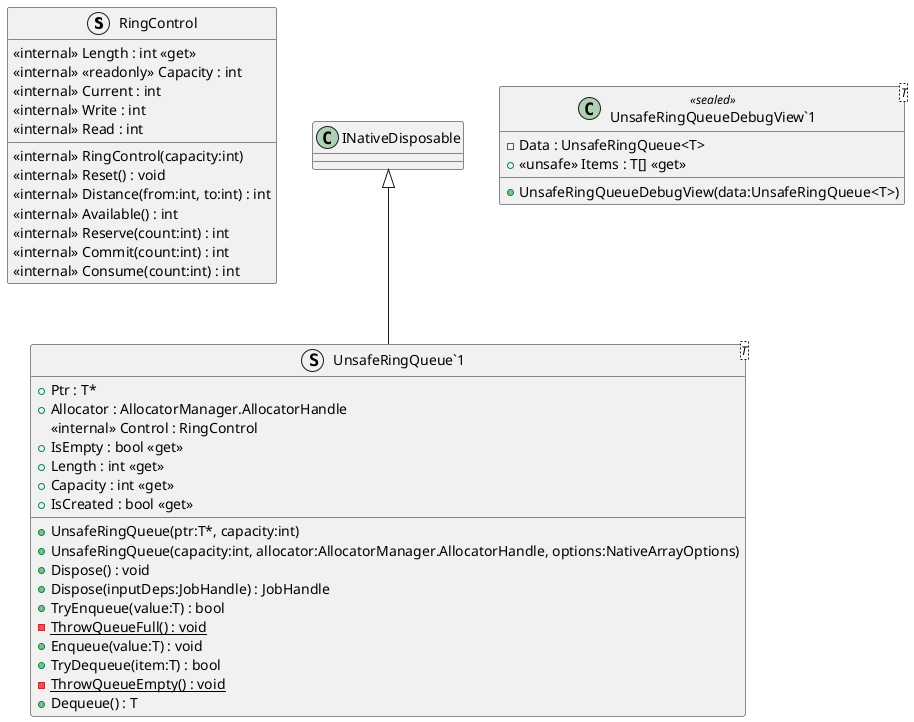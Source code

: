 @startuml
struct RingControl {
    <<internal>> RingControl(capacity:int)
    <<internal>> Reset() : void
    <<internal>> Distance(from:int, to:int) : int
    <<internal>> Available() : int
    <<internal>> Reserve(count:int) : int
    <<internal>> Commit(count:int) : int
    <<internal>> Consume(count:int) : int
    <<internal>> Length : int <<get>>
    <<internal>> <<readonly>> Capacity : int
    <<internal>> Current : int
    <<internal>> Write : int
    <<internal>> Read : int
}
struct "UnsafeRingQueue`1"<T> {
    + Ptr : T*
    + Allocator : AllocatorManager.AllocatorHandle
    <<internal>> Control : RingControl
    + IsEmpty : bool <<get>>
    + Length : int <<get>>
    + Capacity : int <<get>>
    + UnsafeRingQueue(ptr:T*, capacity:int)
    + UnsafeRingQueue(capacity:int, allocator:AllocatorManager.AllocatorHandle, options:NativeArrayOptions)
    + IsCreated : bool <<get>>
    + Dispose() : void
    + Dispose(inputDeps:JobHandle) : JobHandle
    + TryEnqueue(value:T) : bool
    {static} - ThrowQueueFull() : void
    + Enqueue(value:T) : void
    + TryDequeue(item:T) : bool
    {static} - ThrowQueueEmpty() : void
    + Dequeue() : T
}
class "UnsafeRingQueueDebugView`1"<T> <<sealed>> {
    - Data : UnsafeRingQueue<T>
    + UnsafeRingQueueDebugView(data:UnsafeRingQueue<T>)
    + <<unsafe>> Items : T[] <<get>>
}
INativeDisposable <|-- "UnsafeRingQueue`1"
@enduml
